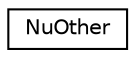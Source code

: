 digraph "Graphical Class Hierarchy"
{
 // LATEX_PDF_SIZE
  edge [fontname="Helvetica",fontsize="10",labelfontname="Helvetica",labelfontsize="10"];
  node [fontname="Helvetica",fontsize="10",shape=record];
  rankdir="LR";
  Node0 [label="NuOther",height=0.2,width=0.4,color="black", fillcolor="white", style="filled",URL="$struct_nu_other.html",tooltip=" "];
}
